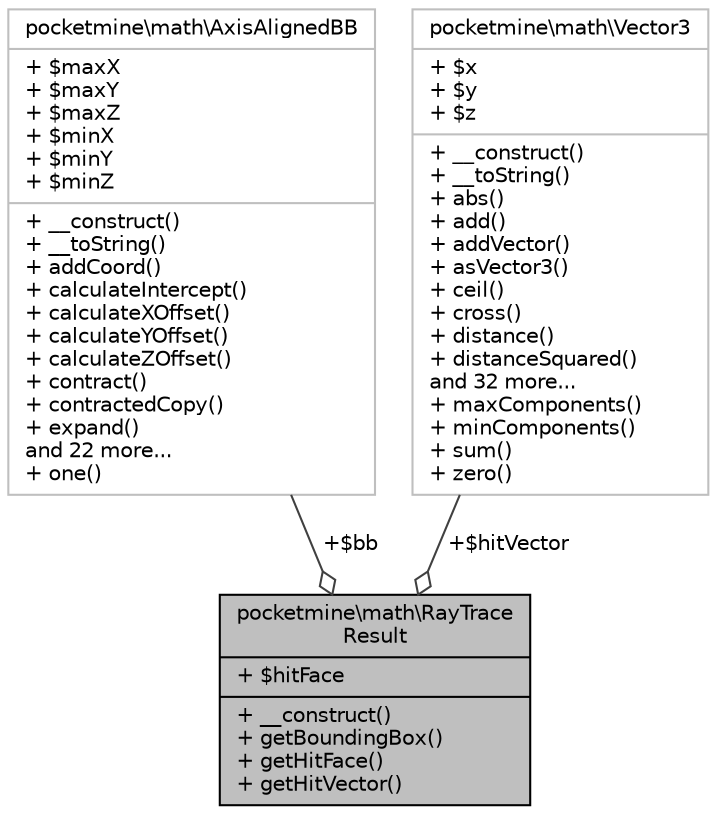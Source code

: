 digraph "pocketmine\math\RayTraceResult"
{
 // INTERACTIVE_SVG=YES
 // LATEX_PDF_SIZE
  edge [fontname="Helvetica",fontsize="10",labelfontname="Helvetica",labelfontsize="10"];
  node [fontname="Helvetica",fontsize="10",shape=record];
  Node1 [label="{pocketmine\\math\\RayTrace\lResult\n|+ $hitFace\l|+ __construct()\l+ getBoundingBox()\l+ getHitFace()\l+ getHitVector()\l}",height=0.2,width=0.4,color="black", fillcolor="grey75", style="filled", fontcolor="black",tooltip=" "];
  Node2 -> Node1 [color="grey25",fontsize="10",style="solid",label=" +$bb" ,arrowhead="odiamond",fontname="Helvetica"];
  Node2 [label="{pocketmine\\math\\AxisAlignedBB\n|+ $maxX\l+ $maxY\l+ $maxZ\l+ $minX\l+ $minY\l+ $minZ\l|+ __construct()\l+ __toString()\l+ addCoord()\l+ calculateIntercept()\l+ calculateXOffset()\l+ calculateYOffset()\l+ calculateZOffset()\l+ contract()\l+ contractedCopy()\l+ expand()\land 22 more...\l+ one()\l}",height=0.2,width=0.4,color="grey75", fillcolor="white", style="filled",URL="$dd/d16/classpocketmine_1_1math_1_1_axis_aligned_b_b.html",tooltip=" "];
  Node3 -> Node1 [color="grey25",fontsize="10",style="solid",label=" +$hitVector" ,arrowhead="odiamond",fontname="Helvetica"];
  Node3 [label="{pocketmine\\math\\Vector3\n|+ $x\l+ $y\l+ $z\l|+ __construct()\l+ __toString()\l+ abs()\l+ add()\l+ addVector()\l+ asVector3()\l+ ceil()\l+ cross()\l+ distance()\l+ distanceSquared()\land 32 more...\l+ maxComponents()\l+ minComponents()\l+ sum()\l+ zero()\l}",height=0.2,width=0.4,color="grey75", fillcolor="white", style="filled",URL="$d2/d90/classpocketmine_1_1math_1_1_vector3.html",tooltip=" "];
}
